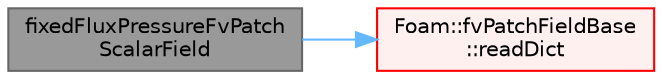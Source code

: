 digraph "fixedFluxPressureFvPatchScalarField"
{
 // LATEX_PDF_SIZE
  bgcolor="transparent";
  edge [fontname=Helvetica,fontsize=10,labelfontname=Helvetica,labelfontsize=10];
  node [fontname=Helvetica,fontsize=10,shape=box,height=0.2,width=0.4];
  rankdir="LR";
  Node1 [id="Node000001",label="fixedFluxPressureFvPatch\lScalarField",height=0.2,width=0.4,color="gray40", fillcolor="grey60", style="filled", fontcolor="black",tooltip=" "];
  Node1 -> Node2 [id="edge1_Node000001_Node000002",color="steelblue1",style="solid",tooltip=" "];
  Node2 [id="Node000002",label="Foam::fvPatchFieldBase\l::readDict",height=0.2,width=0.4,color="red", fillcolor="#FFF0F0", style="filled",URL="$classFoam_1_1fvPatchFieldBase.html#a66b6f5304d5592826c855d45921c13ab",tooltip=" "];
}

